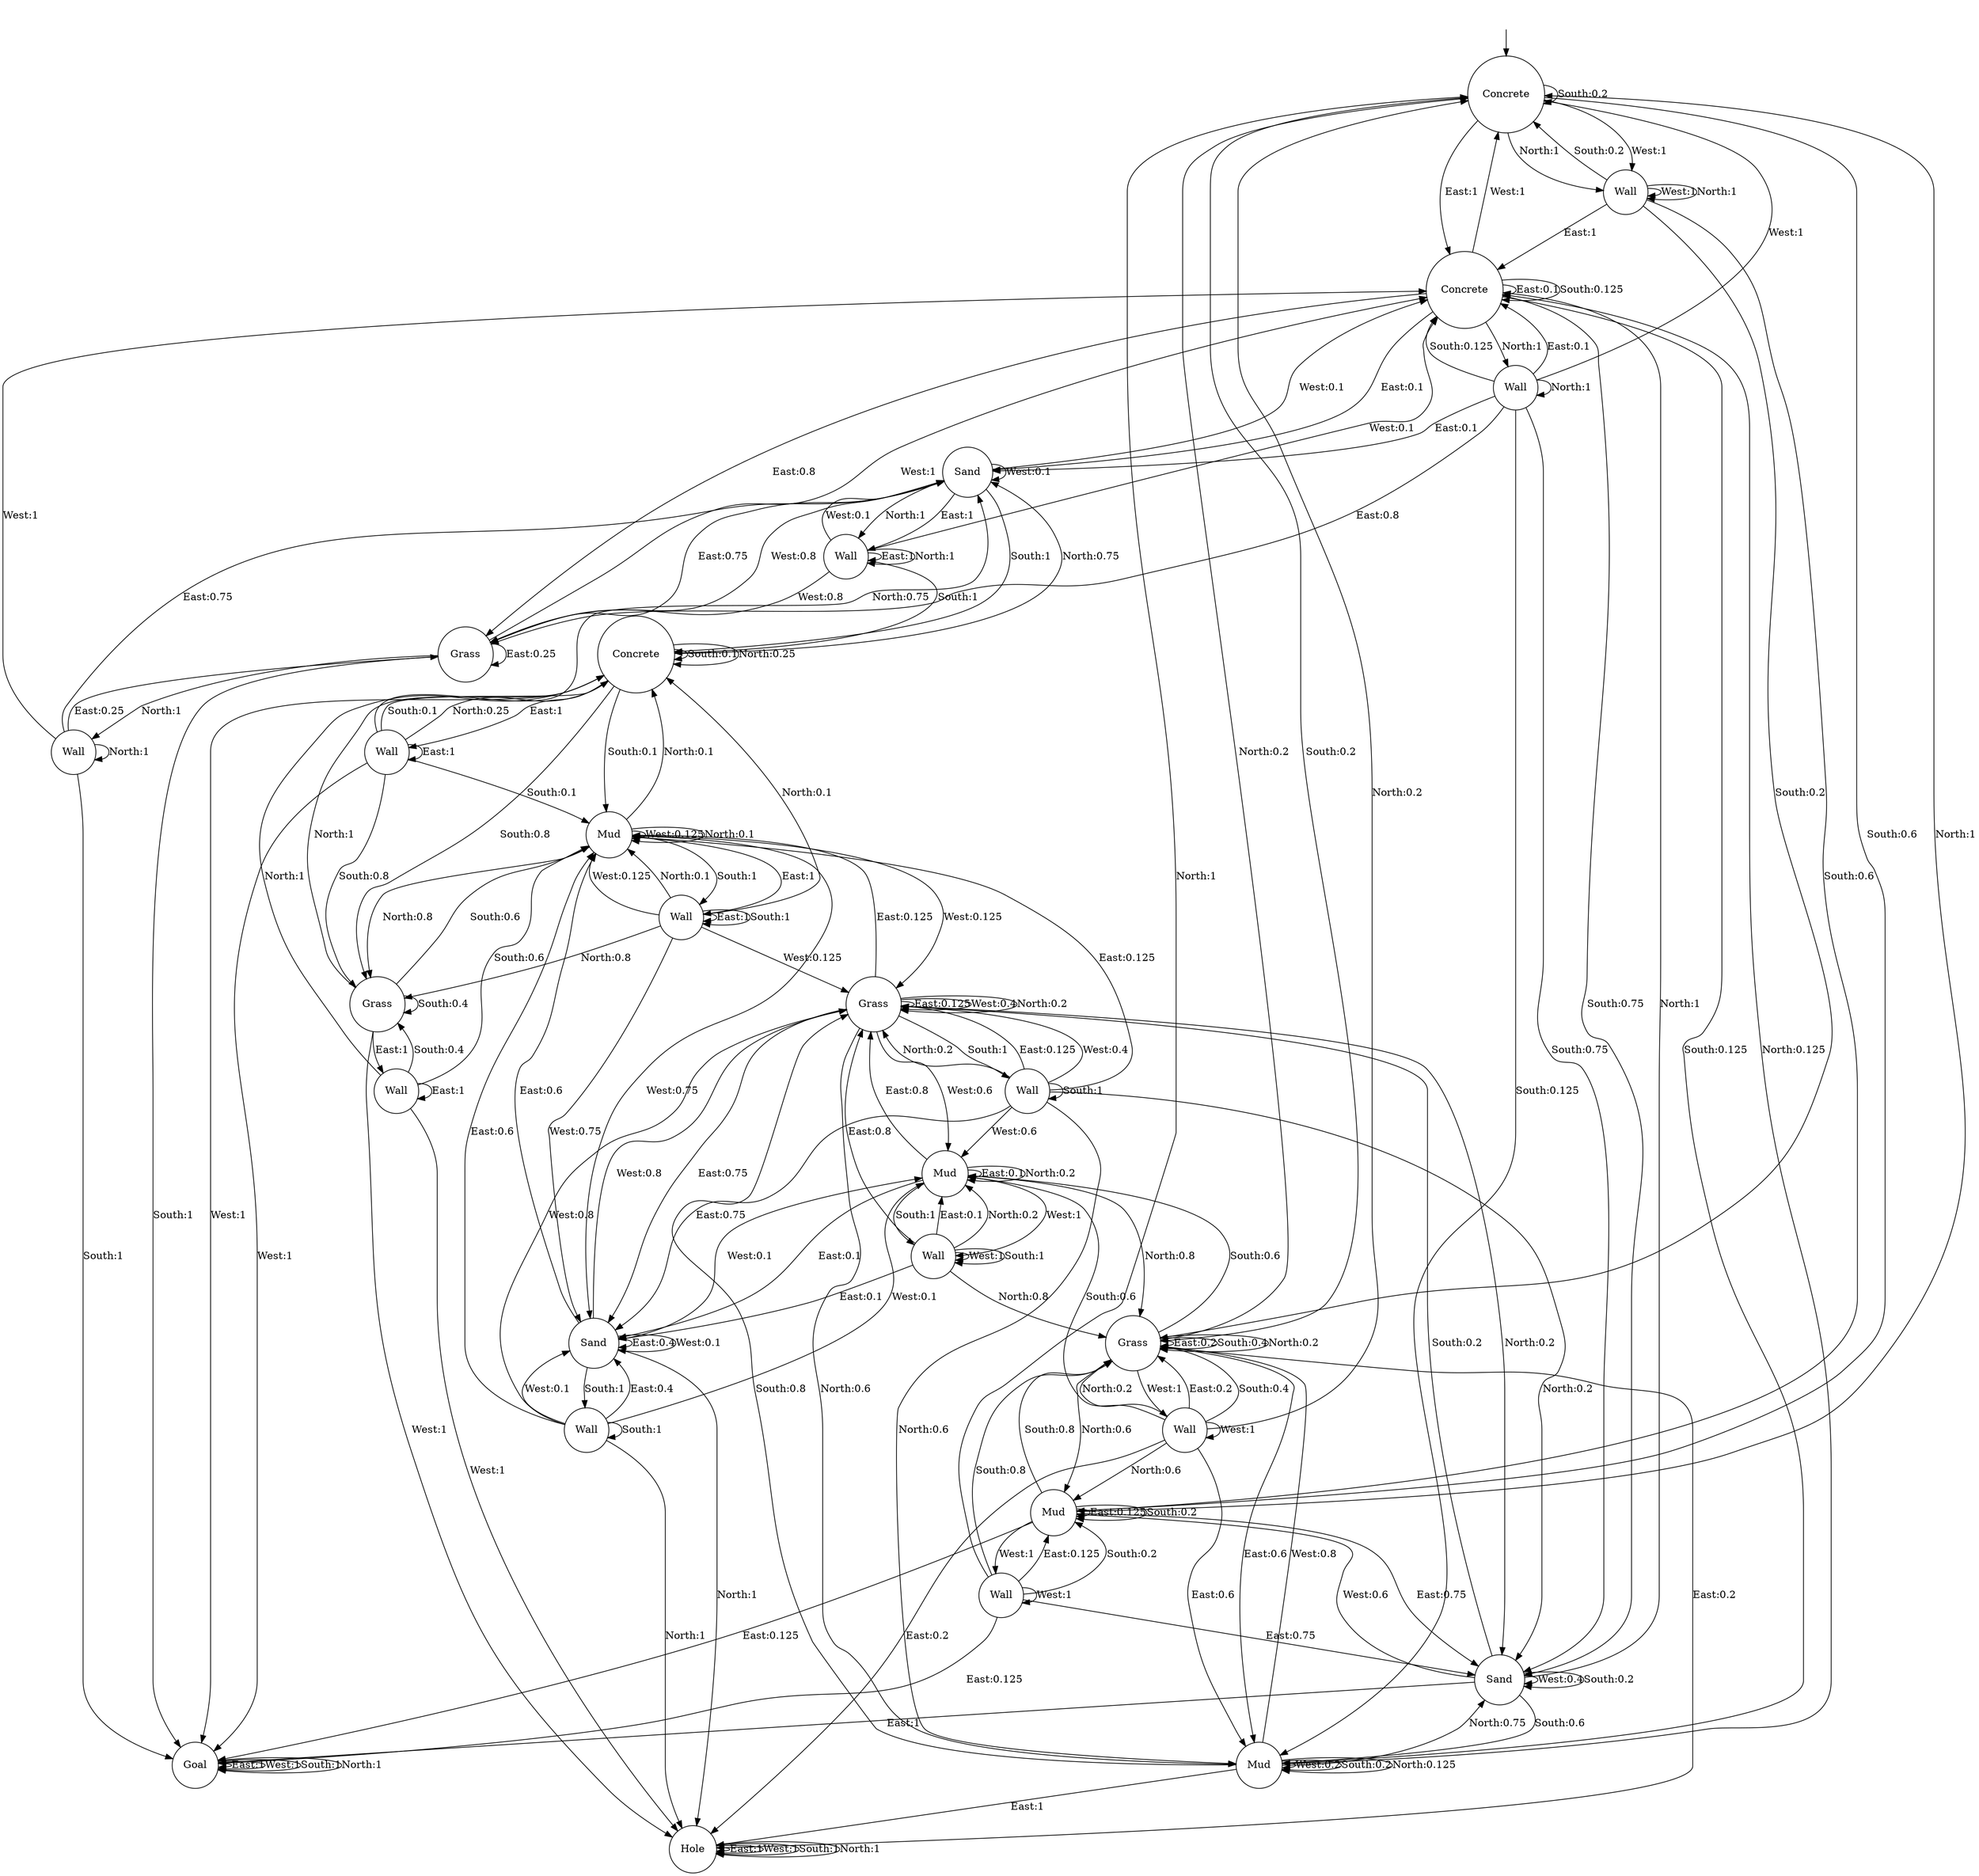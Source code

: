 digraph g {
__start0 [label="" shape="none"];
0 [shape="circle" label="Concrete"];
1 [shape="circle" label="Wall"];
2 [shape="circle" label="Wall"];
3 [shape="circle" label="Mud"];
4 [shape="circle" label="Wall"];
5 [shape="circle" label="Grass"];
6 [shape="circle" label="Wall"];
7 [shape="circle" label="Mud"];
8 [shape="circle" label="Concrete"];
9 [shape="circle" label="Wall"];
10 [shape="circle" label="Sand"];
11 [shape="circle" label="Mud"];
12 [shape="circle" label="Wall"];
13 [shape="circle" label="Grass"];
14 [shape="circle" label="Wall"];
15 [shape="circle" label="Grass"];
16 [shape="circle" label="Goal"];
17 [shape="circle" label="Hole"];
18 [shape="circle" label="Wall"];
19 [shape="circle" label="Sand"];
20 [shape="circle" label="Wall"];
21 [shape="circle" label="Sand"];
22 [shape="circle" label="Concrete"];
23 [shape="circle" label="Wall"];
24 [shape="circle" label="Wall"];
25 [shape="circle" label="Grass"];
26 [shape="circle" label="Wall"];
27 [shape="circle" label="Mud"];
0 -> 8 [label="East:1"];
0 -> 1 [label="West:1"];
0 -> 0 [label="South:0.2"];
0 -> 3 [label="South:0.6"];
0 -> 5 [label="South:0.2"];
0 -> 1 [label="North:1"];
1 -> 8 [label="East:1"];
1 -> 1 [label="West:1"];
1 -> 0 [label="South:0.2"];
1 -> 3 [label="South:0.6"];
1 -> 5 [label="South:0.2"];
1 -> 1 [label="North:1"];
2 -> 3 [label="East:0.125"];
2 -> 10 [label="East:0.75"];
2 -> 16 [label="East:0.125"];
2 -> 2 [label="West:1"];
2 -> 3 [label="South:0.2"];
2 -> 5 [label="South:0.8"];
2 -> 0 [label="North:1"];
3 -> 3 [label="East:0.125"];
3 -> 10 [label="East:0.75"];
3 -> 16 [label="East:0.125"];
3 -> 2 [label="West:1"];
3 -> 3 [label="South:0.2"];
3 -> 5 [label="South:0.8"];
3 -> 0 [label="North:1"];
4 -> 5 [label="East:0.2"];
4 -> 11 [label="East:0.6"];
4 -> 17 [label="East:0.2"];
4 -> 4 [label="West:1"];
4 -> 5 [label="South:0.4"];
4 -> 7 [label="South:0.6"];
4 -> 0 [label="North:0.2"];
4 -> 3 [label="North:0.6"];
4 -> 5 [label="North:0.2"];
5 -> 5 [label="East:0.2"];
5 -> 11 [label="East:0.6"];
5 -> 17 [label="East:0.2"];
5 -> 4 [label="West:1"];
5 -> 5 [label="South:0.4"];
5 -> 7 [label="South:0.6"];
5 -> 0 [label="North:0.2"];
5 -> 3 [label="North:0.6"];
5 -> 5 [label="North:0.2"];
6 -> 7 [label="East:0.1"];
6 -> 13 [label="East:0.8"];
6 -> 19 [label="East:0.1"];
6 -> 6 [label="West:1"];
6 -> 6 [label="South:1"];
6 -> 5 [label="North:0.8"];
6 -> 7 [label="North:0.2"];
7 -> 7 [label="East:0.1"];
7 -> 13 [label="East:0.8"];
7 -> 19 [label="East:0.1"];
7 -> 6 [label="West:1"];
7 -> 6 [label="South:1"];
7 -> 5 [label="North:0.8"];
7 -> 7 [label="North:0.2"];
8 -> 8 [label="East:0.1"];
8 -> 15 [label="East:0.8"];
8 -> 21 [label="East:0.1"];
8 -> 0 [label="West:1"];
8 -> 8 [label="South:0.125"];
8 -> 10 [label="South:0.75"];
8 -> 11 [label="South:0.125"];
8 -> 9 [label="North:1"];
9 -> 8 [label="East:0.1"];
9 -> 15 [label="East:0.8"];
9 -> 21 [label="East:0.1"];
9 -> 0 [label="West:1"];
9 -> 8 [label="South:0.125"];
9 -> 10 [label="South:0.75"];
9 -> 11 [label="South:0.125"];
9 -> 9 [label="North:1"];
10 -> 16 [label="East:1"];
10 -> 3 [label="West:0.6"];
10 -> 10 [label="West:0.4"];
10 -> 10 [label="South:0.2"];
10 -> 11 [label="South:0.6"];
10 -> 13 [label="South:0.2"];
10 -> 8 [label="North:1"];
11 -> 17 [label="East:1"];
11 -> 5 [label="West:0.8"];
11 -> 11 [label="West:0.2"];
11 -> 11 [label="South:0.2"];
11 -> 13 [label="South:0.8"];
11 -> 8 [label="North:0.125"];
11 -> 10 [label="North:0.75"];
11 -> 11 [label="North:0.125"];
12 -> 13 [label="East:0.125"];
12 -> 19 [label="East:0.75"];
12 -> 27 [label="East:0.125"];
12 -> 7 [label="West:0.6"];
12 -> 13 [label="West:0.4"];
12 -> 12 [label="South:1"];
12 -> 10 [label="North:0.2"];
12 -> 11 [label="North:0.6"];
12 -> 13 [label="North:0.2"];
13 -> 13 [label="East:0.125"];
13 -> 19 [label="East:0.75"];
13 -> 27 [label="East:0.125"];
13 -> 7 [label="West:0.6"];
13 -> 13 [label="West:0.4"];
13 -> 12 [label="South:1"];
13 -> 10 [label="North:0.2"];
13 -> 11 [label="North:0.6"];
13 -> 13 [label="North:0.2"];
14 -> 15 [label="East:0.25"];
14 -> 21 [label="East:0.75"];
14 -> 8 [label="West:1"];
14 -> 16 [label="South:1"];
14 -> 14 [label="North:1"];
15 -> 15 [label="East:0.25"];
15 -> 21 [label="East:0.75"];
15 -> 8 [label="West:1"];
15 -> 16 [label="South:1"];
15 -> 14 [label="North:1"];
16 -> 16 [label="East:1"];
16 -> 16 [label="West:1"];
16 -> 16 [label="South:1"];
16 -> 16 [label="North:1"];
17 -> 17 [label="East:1"];
17 -> 17 [label="West:1"];
17 -> 17 [label="South:1"];
17 -> 17 [label="North:1"];
18 -> 19 [label="East:0.4"];
18 -> 27 [label="East:0.6"];
18 -> 7 [label="West:0.1"];
18 -> 13 [label="West:0.8"];
18 -> 19 [label="West:0.1"];
18 -> 18 [label="South:1"];
18 -> 17 [label="North:1"];
19 -> 19 [label="East:0.4"];
19 -> 27 [label="East:0.6"];
19 -> 7 [label="West:0.1"];
19 -> 13 [label="West:0.8"];
19 -> 19 [label="West:0.1"];
19 -> 18 [label="South:1"];
19 -> 17 [label="North:1"];
20 -> 20 [label="East:1"];
20 -> 8 [label="West:0.1"];
20 -> 15 [label="West:0.8"];
20 -> 21 [label="West:0.1"];
20 -> 22 [label="South:1"];
20 -> 20 [label="North:1"];
21 -> 20 [label="East:1"];
21 -> 8 [label="West:0.1"];
21 -> 15 [label="West:0.8"];
21 -> 21 [label="West:0.1"];
21 -> 22 [label="South:1"];
21 -> 20 [label="North:1"];
22 -> 23 [label="East:1"];
22 -> 16 [label="West:1"];
22 -> 22 [label="South:0.1"];
22 -> 25 [label="South:0.8"];
22 -> 27 [label="South:0.1"];
22 -> 21 [label="North:0.75"];
22 -> 22 [label="North:0.25"];
23 -> 23 [label="East:1"];
23 -> 16 [label="West:1"];
23 -> 22 [label="South:0.1"];
23 -> 25 [label="South:0.8"];
23 -> 27 [label="South:0.1"];
23 -> 21 [label="North:0.75"];
23 -> 22 [label="North:0.25"];
24 -> 24 [label="East:1"];
24 -> 17 [label="West:1"];
24 -> 25 [label="South:0.4"];
24 -> 27 [label="South:0.6"];
24 -> 22 [label="North:1"];
25 -> 24 [label="East:1"];
25 -> 17 [label="West:1"];
25 -> 25 [label="South:0.4"];
25 -> 27 [label="South:0.6"];
25 -> 22 [label="North:1"];
26 -> 26 [label="East:1"];
26 -> 13 [label="West:0.125"];
26 -> 19 [label="West:0.75"];
26 -> 27 [label="West:0.125"];
26 -> 26 [label="South:1"];
26 -> 22 [label="North:0.1"];
26 -> 25 [label="North:0.8"];
26 -> 27 [label="North:0.1"];
27 -> 26 [label="East:1"];
27 -> 13 [label="West:0.125"];
27 -> 19 [label="West:0.75"];
27 -> 27 [label="West:0.125"];
27 -> 26 [label="South:1"];
27 -> 22 [label="North:0.1"];
27 -> 25 [label="North:0.8"];
27 -> 27 [label="North:0.1"];
__start0 -> 0;
}
